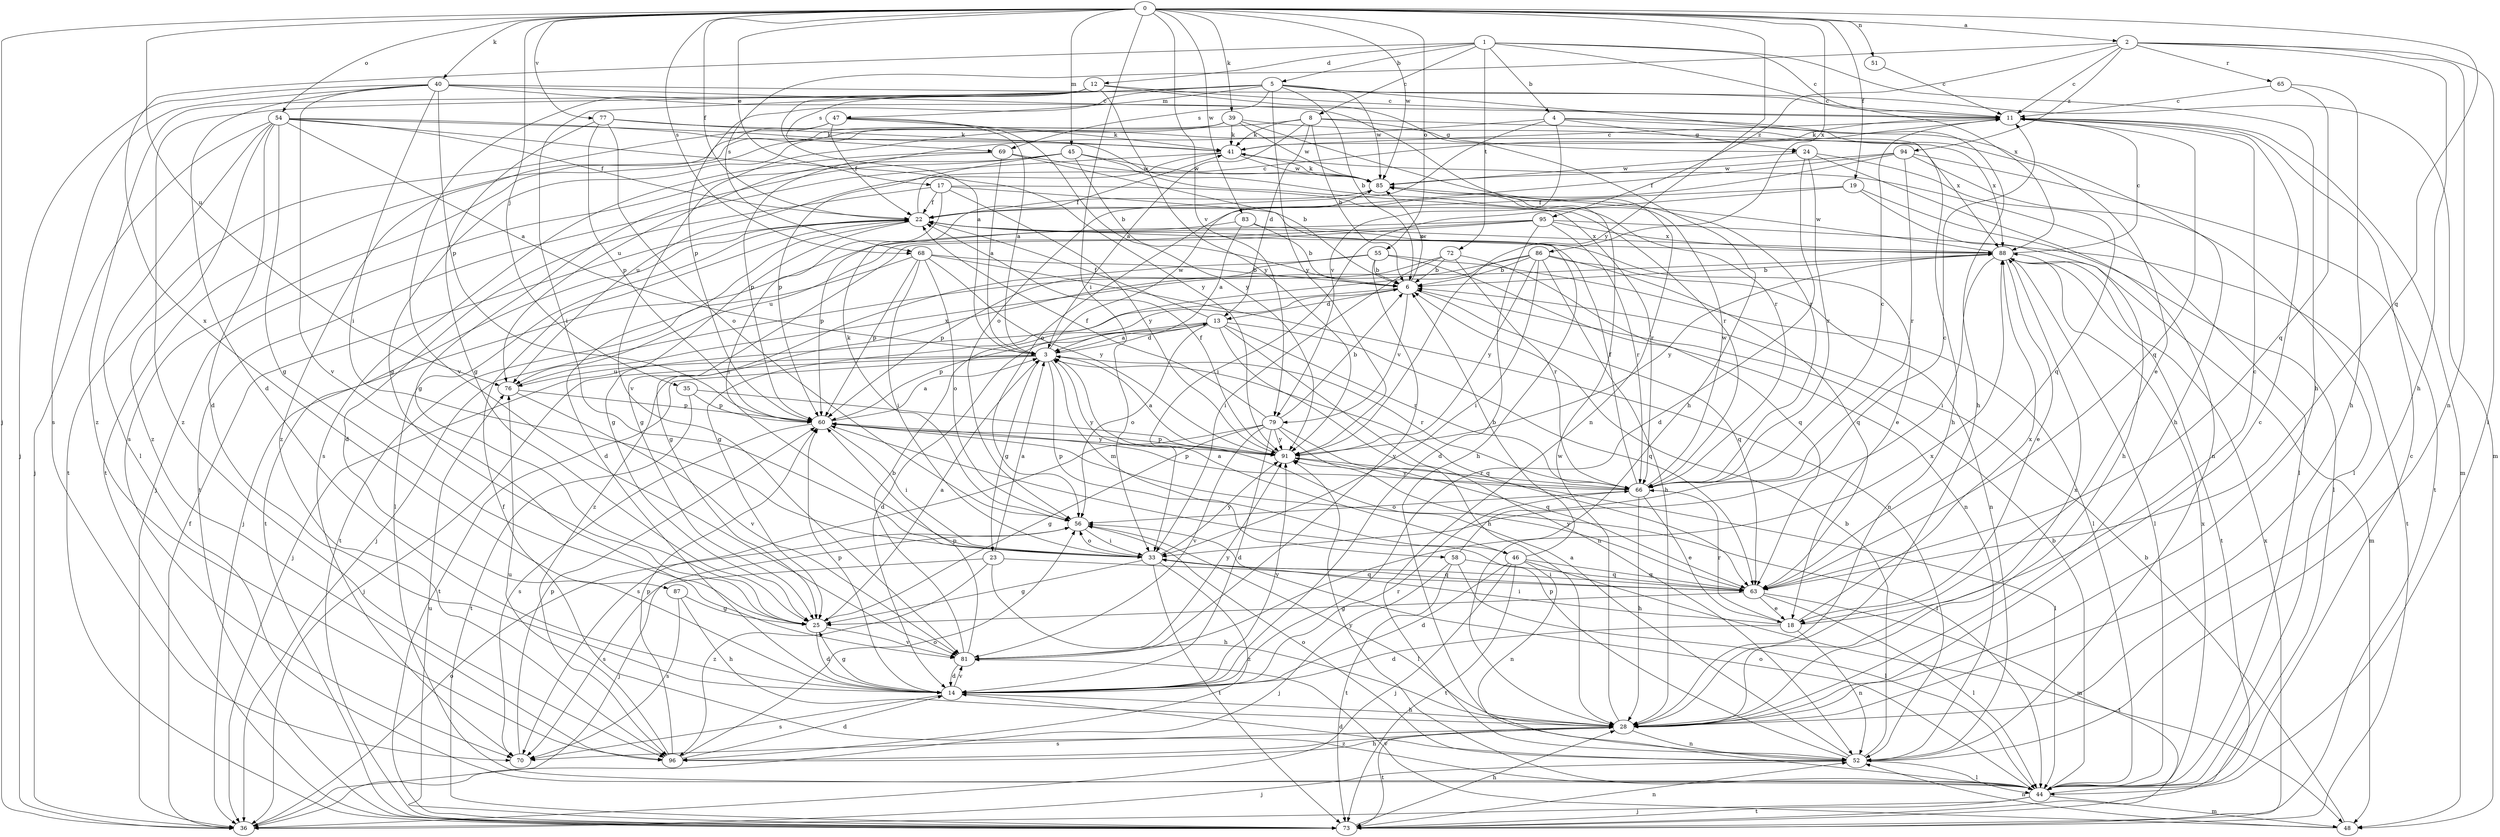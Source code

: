 strict digraph  {
0;
1;
2;
3;
4;
5;
6;
8;
11;
12;
13;
14;
17;
18;
19;
22;
23;
24;
25;
28;
33;
35;
36;
39;
40;
41;
44;
45;
46;
47;
48;
51;
52;
54;
55;
56;
58;
60;
63;
65;
66;
68;
69;
70;
72;
73;
76;
77;
79;
81;
83;
85;
86;
87;
88;
91;
94;
95;
96;
0 -> 2  [label=a];
0 -> 17  [label=e];
0 -> 19  [label=f];
0 -> 22  [label=f];
0 -> 33  [label=i];
0 -> 35  [label=j];
0 -> 36  [label=j];
0 -> 39  [label=k];
0 -> 40  [label=k];
0 -> 45  [label=m];
0 -> 51  [label=n];
0 -> 54  [label=o];
0 -> 55  [label=o];
0 -> 63  [label=q];
0 -> 68  [label=s];
0 -> 76  [label=u];
0 -> 77  [label=v];
0 -> 79  [label=v];
0 -> 83  [label=w];
0 -> 85  [label=w];
0 -> 86  [label=x];
0 -> 91  [label=y];
1 -> 4  [label=b];
1 -> 5  [label=b];
1 -> 8  [label=c];
1 -> 11  [label=c];
1 -> 12  [label=d];
1 -> 28  [label=h];
1 -> 72  [label=t];
1 -> 87  [label=x];
1 -> 88  [label=x];
2 -> 11  [label=c];
2 -> 28  [label=h];
2 -> 44  [label=l];
2 -> 52  [label=n];
2 -> 65  [label=r];
2 -> 68  [label=s];
2 -> 94  [label=z];
2 -> 95  [label=z];
3 -> 13  [label=d];
3 -> 23  [label=g];
3 -> 36  [label=j];
3 -> 46  [label=m];
3 -> 58  [label=p];
3 -> 63  [label=q];
3 -> 66  [label=r];
3 -> 73  [label=t];
3 -> 76  [label=u];
3 -> 85  [label=w];
4 -> 18  [label=e];
4 -> 24  [label=g];
4 -> 28  [label=h];
4 -> 56  [label=o];
4 -> 76  [label=u];
4 -> 79  [label=v];
5 -> 6  [label=b];
5 -> 11  [label=c];
5 -> 28  [label=h];
5 -> 33  [label=i];
5 -> 47  [label=m];
5 -> 60  [label=p];
5 -> 69  [label=s];
5 -> 85  [label=w];
5 -> 91  [label=y];
5 -> 96  [label=z];
6 -> 13  [label=d];
6 -> 36  [label=j];
6 -> 63  [label=q];
6 -> 79  [label=v];
6 -> 85  [label=w];
8 -> 3  [label=a];
8 -> 6  [label=b];
8 -> 13  [label=d];
8 -> 24  [label=g];
8 -> 28  [label=h];
8 -> 41  [label=k];
8 -> 81  [label=v];
11 -> 41  [label=k];
11 -> 48  [label=m];
11 -> 63  [label=q];
12 -> 3  [label=a];
12 -> 11  [label=c];
12 -> 28  [label=h];
12 -> 69  [label=s];
12 -> 81  [label=v];
12 -> 91  [label=y];
12 -> 96  [label=z];
13 -> 3  [label=a];
13 -> 14  [label=d];
13 -> 22  [label=f];
13 -> 28  [label=h];
13 -> 52  [label=n];
13 -> 56  [label=o];
13 -> 60  [label=p];
13 -> 63  [label=q];
13 -> 66  [label=r];
14 -> 25  [label=g];
14 -> 28  [label=h];
14 -> 60  [label=p];
14 -> 66  [label=r];
14 -> 70  [label=s];
14 -> 81  [label=v];
14 -> 91  [label=y];
17 -> 14  [label=d];
17 -> 22  [label=f];
17 -> 28  [label=h];
17 -> 33  [label=i];
17 -> 66  [label=r];
17 -> 91  [label=y];
18 -> 11  [label=c];
18 -> 14  [label=d];
18 -> 33  [label=i];
18 -> 52  [label=n];
18 -> 66  [label=r];
18 -> 88  [label=x];
19 -> 22  [label=f];
19 -> 28  [label=h];
19 -> 33  [label=i];
19 -> 44  [label=l];
22 -> 11  [label=c];
22 -> 14  [label=d];
22 -> 18  [label=e];
22 -> 25  [label=g];
22 -> 44  [label=l];
22 -> 73  [label=t];
22 -> 88  [label=x];
23 -> 3  [label=a];
23 -> 28  [label=h];
23 -> 63  [label=q];
23 -> 70  [label=s];
23 -> 96  [label=z];
24 -> 14  [label=d];
24 -> 52  [label=n];
24 -> 63  [label=q];
24 -> 66  [label=r];
24 -> 85  [label=w];
25 -> 3  [label=a];
25 -> 14  [label=d];
25 -> 81  [label=v];
28 -> 11  [label=c];
28 -> 52  [label=n];
28 -> 70  [label=s];
28 -> 73  [label=t];
28 -> 85  [label=w];
28 -> 88  [label=x];
28 -> 96  [label=z];
33 -> 25  [label=g];
33 -> 56  [label=o];
33 -> 63  [label=q];
33 -> 73  [label=t];
33 -> 91  [label=y];
33 -> 96  [label=z];
35 -> 60  [label=p];
35 -> 73  [label=t];
35 -> 91  [label=y];
36 -> 22  [label=f];
36 -> 56  [label=o];
39 -> 25  [label=g];
39 -> 41  [label=k];
39 -> 66  [label=r];
39 -> 70  [label=s];
39 -> 73  [label=t];
39 -> 85  [label=w];
39 -> 88  [label=x];
40 -> 11  [label=c];
40 -> 14  [label=d];
40 -> 33  [label=i];
40 -> 36  [label=j];
40 -> 48  [label=m];
40 -> 52  [label=n];
40 -> 60  [label=p];
40 -> 70  [label=s];
40 -> 81  [label=v];
41 -> 11  [label=c];
41 -> 44  [label=l];
41 -> 73  [label=t];
41 -> 76  [label=u];
41 -> 85  [label=w];
44 -> 6  [label=b];
44 -> 11  [label=c];
44 -> 22  [label=f];
44 -> 36  [label=j];
44 -> 48  [label=m];
44 -> 56  [label=o];
44 -> 73  [label=t];
44 -> 88  [label=x];
44 -> 91  [label=y];
45 -> 6  [label=b];
45 -> 25  [label=g];
45 -> 36  [label=j];
45 -> 60  [label=p];
45 -> 66  [label=r];
45 -> 85  [label=w];
46 -> 3  [label=a];
46 -> 6  [label=b];
46 -> 14  [label=d];
46 -> 36  [label=j];
46 -> 48  [label=m];
46 -> 52  [label=n];
46 -> 63  [label=q];
46 -> 73  [label=t];
47 -> 3  [label=a];
47 -> 22  [label=f];
47 -> 41  [label=k];
47 -> 73  [label=t];
47 -> 91  [label=y];
47 -> 96  [label=z];
48 -> 6  [label=b];
48 -> 52  [label=n];
48 -> 81  [label=v];
51 -> 11  [label=c];
52 -> 3  [label=a];
52 -> 6  [label=b];
52 -> 14  [label=d];
52 -> 36  [label=j];
52 -> 44  [label=l];
52 -> 56  [label=o];
52 -> 60  [label=p];
54 -> 3  [label=a];
54 -> 14  [label=d];
54 -> 22  [label=f];
54 -> 25  [label=g];
54 -> 36  [label=j];
54 -> 41  [label=k];
54 -> 44  [label=l];
54 -> 66  [label=r];
54 -> 91  [label=y];
54 -> 96  [label=z];
55 -> 6  [label=b];
55 -> 25  [label=g];
55 -> 44  [label=l];
55 -> 52  [label=n];
55 -> 60  [label=p];
55 -> 81  [label=v];
56 -> 33  [label=i];
56 -> 36  [label=j];
56 -> 41  [label=k];
56 -> 44  [label=l];
58 -> 11  [label=c];
58 -> 36  [label=j];
58 -> 44  [label=l];
58 -> 63  [label=q];
58 -> 73  [label=t];
60 -> 3  [label=a];
60 -> 33  [label=i];
60 -> 44  [label=l];
60 -> 70  [label=s];
60 -> 91  [label=y];
63 -> 18  [label=e];
63 -> 25  [label=g];
63 -> 33  [label=i];
63 -> 44  [label=l];
63 -> 73  [label=t];
63 -> 91  [label=y];
65 -> 11  [label=c];
65 -> 28  [label=h];
65 -> 63  [label=q];
66 -> 11  [label=c];
66 -> 18  [label=e];
66 -> 22  [label=f];
66 -> 28  [label=h];
66 -> 56  [label=o];
66 -> 60  [label=p];
66 -> 85  [label=w];
66 -> 91  [label=y];
68 -> 6  [label=b];
68 -> 33  [label=i];
68 -> 52  [label=n];
68 -> 56  [label=o];
68 -> 60  [label=p];
68 -> 73  [label=t];
68 -> 91  [label=y];
69 -> 3  [label=a];
69 -> 6  [label=b];
69 -> 60  [label=p];
69 -> 70  [label=s];
69 -> 85  [label=w];
70 -> 60  [label=p];
72 -> 6  [label=b];
72 -> 33  [label=i];
72 -> 36  [label=j];
72 -> 63  [label=q];
72 -> 66  [label=r];
73 -> 28  [label=h];
73 -> 52  [label=n];
73 -> 76  [label=u];
73 -> 88  [label=x];
76 -> 60  [label=p];
76 -> 81  [label=v];
76 -> 88  [label=x];
77 -> 25  [label=g];
77 -> 41  [label=k];
77 -> 56  [label=o];
77 -> 60  [label=p];
77 -> 88  [label=x];
79 -> 6  [label=b];
79 -> 14  [label=d];
79 -> 22  [label=f];
79 -> 25  [label=g];
79 -> 44  [label=l];
79 -> 63  [label=q];
79 -> 70  [label=s];
79 -> 81  [label=v];
79 -> 91  [label=y];
81 -> 6  [label=b];
81 -> 14  [label=d];
81 -> 60  [label=p];
81 -> 88  [label=x];
81 -> 91  [label=y];
83 -> 3  [label=a];
83 -> 6  [label=b];
83 -> 60  [label=p];
83 -> 88  [label=x];
85 -> 22  [label=f];
85 -> 41  [label=k];
86 -> 6  [label=b];
86 -> 25  [label=g];
86 -> 28  [label=h];
86 -> 33  [label=i];
86 -> 52  [label=n];
86 -> 63  [label=q];
86 -> 91  [label=y];
86 -> 96  [label=z];
87 -> 25  [label=g];
87 -> 28  [label=h];
87 -> 70  [label=s];
88 -> 6  [label=b];
88 -> 11  [label=c];
88 -> 18  [label=e];
88 -> 33  [label=i];
88 -> 44  [label=l];
88 -> 48  [label=m];
88 -> 73  [label=t];
88 -> 85  [label=w];
88 -> 91  [label=y];
91 -> 3  [label=a];
91 -> 22  [label=f];
91 -> 60  [label=p];
91 -> 66  [label=r];
94 -> 22  [label=f];
94 -> 44  [label=l];
94 -> 56  [label=o];
94 -> 66  [label=r];
94 -> 73  [label=t];
94 -> 85  [label=w];
95 -> 14  [label=d];
95 -> 25  [label=g];
95 -> 36  [label=j];
95 -> 66  [label=r];
95 -> 73  [label=t];
95 -> 76  [label=u];
95 -> 88  [label=x];
96 -> 14  [label=d];
96 -> 28  [label=h];
96 -> 56  [label=o];
96 -> 60  [label=p];
96 -> 76  [label=u];
}
